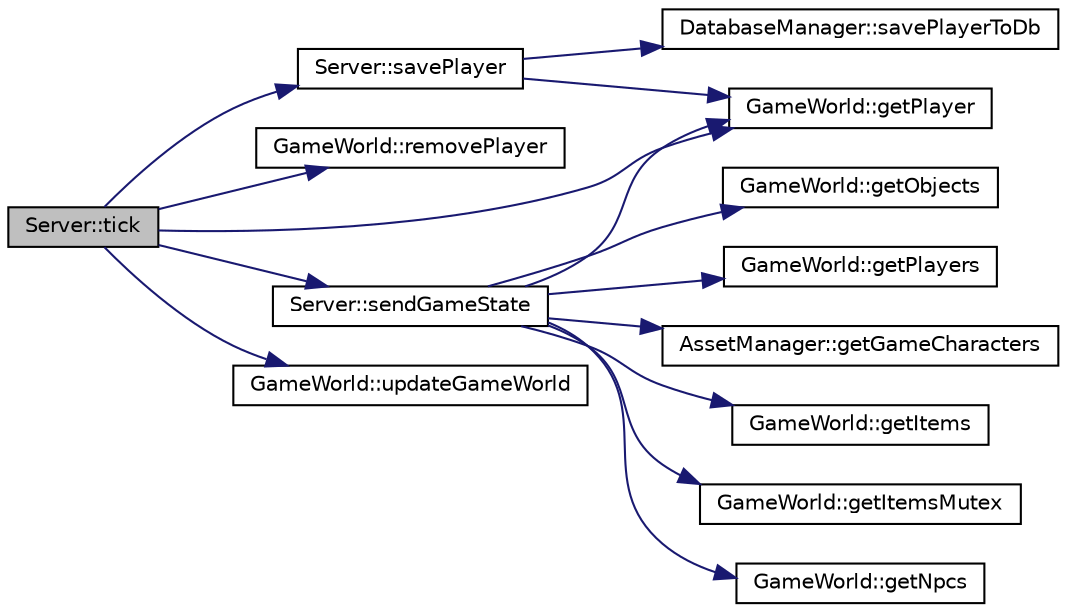 digraph "Server::tick"
{
 // LATEX_PDF_SIZE
  edge [fontname="Helvetica",fontsize="10",labelfontname="Helvetica",labelfontsize="10"];
  node [fontname="Helvetica",fontsize="10",shape=record];
  rankdir="LR";
  Node1 [label="Server::tick",height=0.2,width=0.4,color="black", fillcolor="grey75", style="filled", fontcolor="black",tooltip="Function that updates the gamestate on each server tick, called by ticker()"];
  Node1 -> Node2 [color="midnightblue",fontsize="10",style="solid",fontname="Helvetica"];
  Node2 [label="GameWorld::getPlayer",height=0.2,width=0.4,color="black", fillcolor="white", style="filled",URL="$classGameWorld.html#a477715a67955886d0076cec9fe72ba4e",tooltip=" "];
  Node1 -> Node3 [color="midnightblue",fontsize="10",style="solid",fontname="Helvetica"];
  Node3 [label="GameWorld::removePlayer",height=0.2,width=0.4,color="black", fillcolor="white", style="filled",URL="$classGameWorld.html#a24e7fbf1913f7f737ad5bae536b96e46",tooltip="Removes player from the game world."];
  Node1 -> Node4 [color="midnightblue",fontsize="10",style="solid",fontname="Helvetica"];
  Node4 [label="Server::savePlayer",height=0.2,width=0.4,color="black", fillcolor="white", style="filled",URL="$classServer.html#a3f8208fe6744f4c10ead5905b657c64b",tooltip="Saves a player's data to the database."];
  Node4 -> Node2 [color="midnightblue",fontsize="10",style="solid",fontname="Helvetica"];
  Node4 -> Node5 [color="midnightblue",fontsize="10",style="solid",fontname="Helvetica"];
  Node5 [label="DatabaseManager::savePlayerToDb",height=0.2,width=0.4,color="black", fillcolor="white", style="filled",URL="$classDatabaseManager.html#a2074813855734007c9ac259a848f9314",tooltip="Save player's basic data, items and skills to the database."];
  Node1 -> Node6 [color="midnightblue",fontsize="10",style="solid",fontname="Helvetica"];
  Node6 [label="Server::sendGameState",height=0.2,width=0.4,color="black", fillcolor="white", style="filled",URL="$classServer.html#a2252e5384a7a5e755c200c104d745fcb",tooltip="Sends the current gamestate to connected clients."];
  Node6 -> Node7 [color="midnightblue",fontsize="10",style="solid",fontname="Helvetica"];
  Node7 [label="AssetManager::getGameCharacters",height=0.2,width=0.4,color="black", fillcolor="white", style="filled",URL="$classAssetManager.html#a13997292d4ce8dfa909e939b20ac71d4",tooltip="Get the GameCharacters object."];
  Node6 -> Node8 [color="midnightblue",fontsize="10",style="solid",fontname="Helvetica"];
  Node8 [label="GameWorld::getItems",height=0.2,width=0.4,color="black", fillcolor="white", style="filled",URL="$classGameWorld.html#ae1ecdd047b917c8496ee5af6d8bd1d94",tooltip="Get all items."];
  Node6 -> Node9 [color="midnightblue",fontsize="10",style="solid",fontname="Helvetica"];
  Node9 [label="GameWorld::getItemsMutex",height=0.2,width=0.4,color="black", fillcolor="white", style="filled",URL="$classGameWorld.html#a82ce4e57c3f041240c2c4a3e32eb4117",tooltip=" "];
  Node6 -> Node10 [color="midnightblue",fontsize="10",style="solid",fontname="Helvetica"];
  Node10 [label="GameWorld::getNpcs",height=0.2,width=0.4,color="black", fillcolor="white", style="filled",URL="$classGameWorld.html#a3b6d4cac8cda722200ee3e72754ce8f1",tooltip="Get all npcs."];
  Node6 -> Node11 [color="midnightblue",fontsize="10",style="solid",fontname="Helvetica"];
  Node11 [label="GameWorld::getObjects",height=0.2,width=0.4,color="black", fillcolor="white", style="filled",URL="$classGameWorld.html#ac53061b8a814e6228ac433cb91a1f511",tooltip="Get all objects."];
  Node6 -> Node2 [color="midnightblue",fontsize="10",style="solid",fontname="Helvetica"];
  Node6 -> Node12 [color="midnightblue",fontsize="10",style="solid",fontname="Helvetica"];
  Node12 [label="GameWorld::getPlayers",height=0.2,width=0.4,color="black", fillcolor="white", style="filled",URL="$classGameWorld.html#acd967a70218090ebcb533b851375e5e1",tooltip=" "];
  Node1 -> Node13 [color="midnightblue",fontsize="10",style="solid",fontname="Helvetica"];
  Node13 [label="GameWorld::updateGameWorld",height=0.2,width=0.4,color="black", fillcolor="white", style="filled",URL="$classGameWorld.html#af562a0de20546a4b69c309fa6a742d4a",tooltip="Updates the game world. Updates all the npcs and players."];
}
